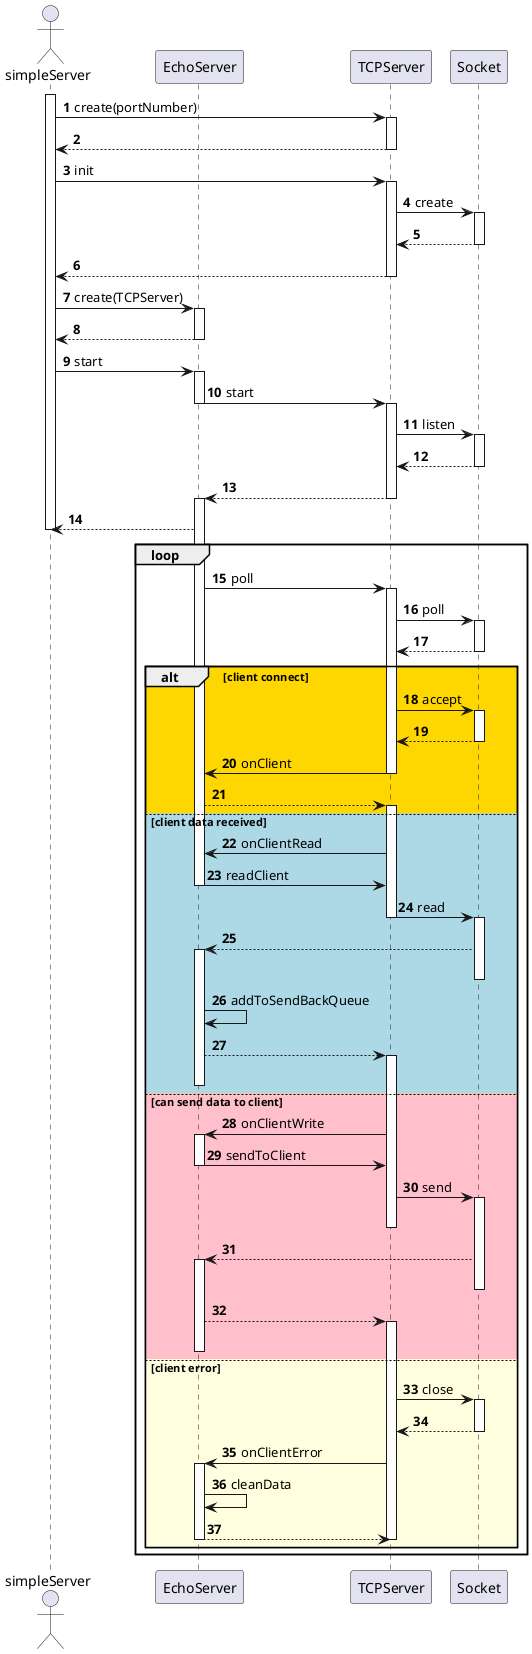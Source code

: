 @startuml
'https://plantuml.com/sequence-diagram

autonumber

actor simpleServer
simpleServer ++
simpleServer -> TCPServer ++: create(portNumber)
TCPServer --> simpleServer --

simpleServer -> TCPServer++ : init
TCPServer -> Socket++ : create
Socket --> TCPServer--
TCPServer --> simpleServer --

simpleServer -> EchoServer++ : create(TCPServer)
EchoServer --> simpleServer --

simpleServer -> EchoServer++ : start
EchoServer -> TCPServer --++: start

TCPServer-> Socket++ : listen
Socket --> TCPServer --

TCPServer --> EchoServer --++
EchoServer -->simpleServer

simpleServer --

loop
    EchoServer ->TCPServer ++: poll
    TCPServer -> Socket ++ : poll
    Socket --> TCPServer--
    alt #Gold client connect
        TCPServer -> Socket ++: accept
        Socket --> TCPServer --
        TCPServer -> EchoServer --: onClient
        EchoServer --> TCPServer++
    else #LightBlue client data received

        TCPServer -> EchoServer : onClientRead
        EchoServer -> TCPServer --: readClient
        TCPServer -> Socket --++: read
        Socket --> EchoServer++--
        EchoServer -> EchoServer : addToSendBackQueue
        EchoServer -->TCPServer ++--

    else #Pink can send data to client
        TCPServer -> EchoServer ++: onClientWrite
        EchoServer -> TCPServer -- : sendToClient
        TCPServer -> Socket ++-- : send
        Socket --> EchoServer ++--
        EchoServer -->TCPServer++--
    else #LightYellow client error
        TCPServer -> Socket++: close
        Socket --> TCPServer--
        TCPServer -> EchoServer ++: onClientError
        EchoServer -> EchoServer : cleanData
        EchoServer --> TCPServer--
        TCPServer--

    end

end
participant simpleServer order 1
participant EchoServer order 2
participant TCPServer order 3
participant Socket order 4


@enduml